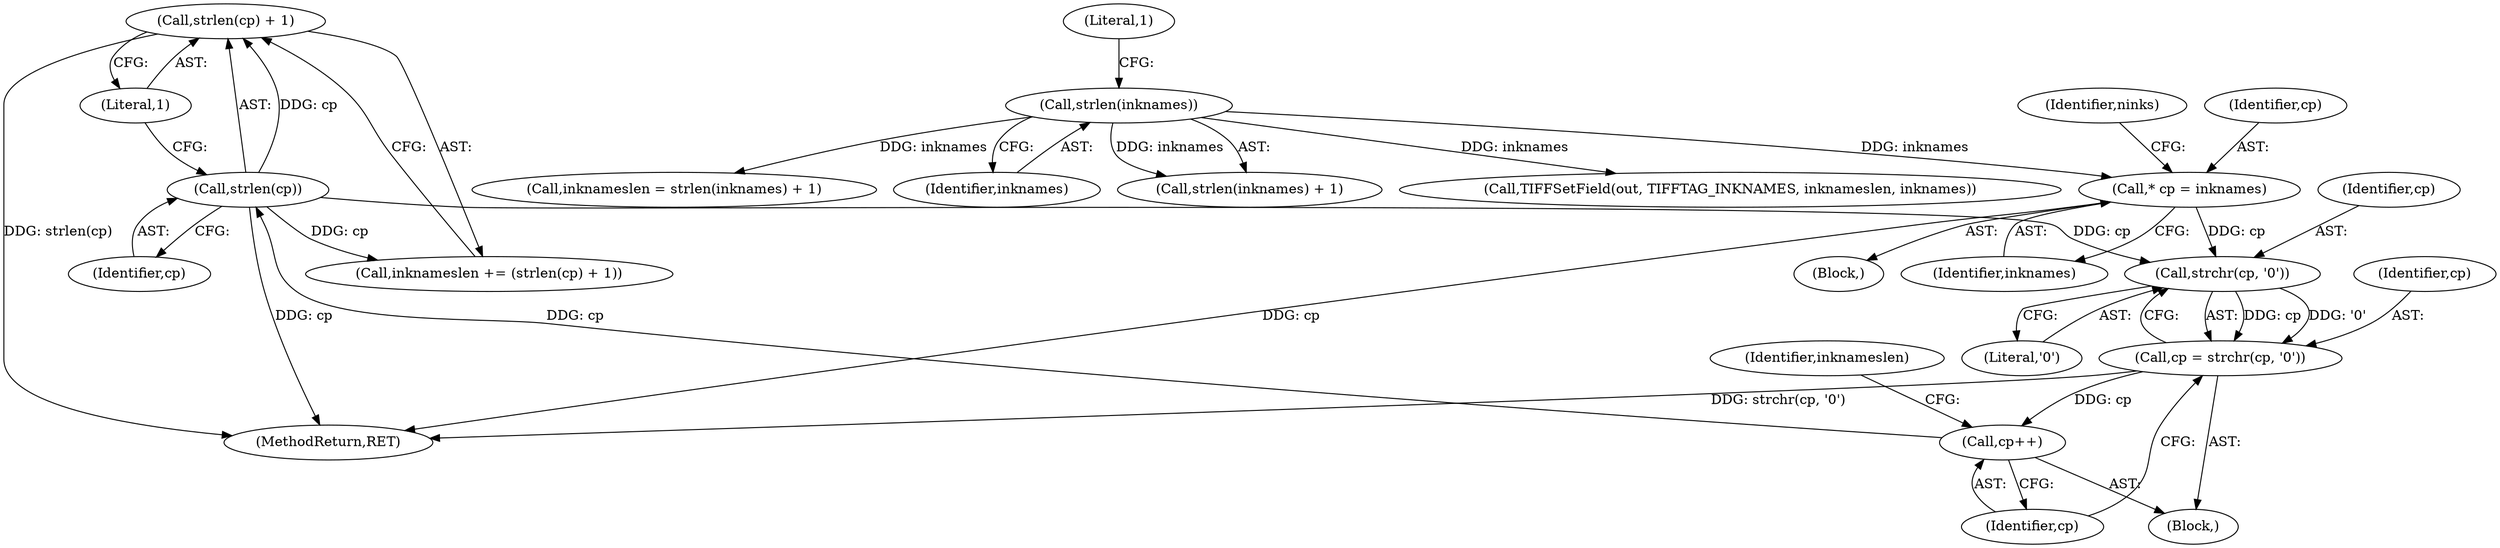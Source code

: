 digraph "0_libtiff_5c080298d59efa53264d7248bbe3a04660db6ef7_2@API" {
"1000643" [label="(Call,strlen(cp) + 1)"];
"1000644" [label="(Call,strlen(cp))"];
"1000639" [label="(Call,cp++)"];
"1000634" [label="(Call,cp = strchr(cp, '\0'))"];
"1000636" [label="(Call,strchr(cp, '\0'))"];
"1000626" [label="(Call,* cp = inknames)"];
"1000622" [label="(Call,strlen(inknames))"];
"1000617" [label="(Block,)"];
"1000645" [label="(Identifier,cp)"];
"1000642" [label="(Identifier,inknameslen)"];
"1000636" [label="(Call,strchr(cp, '\0'))"];
"1000638" [label="(Literal,'\0')"];
"1000649" [label="(Call,TIFFSetField(out, TIFFTAG_INKNAMES, inknameslen, inknames))"];
"1000637" [label="(Identifier,cp)"];
"1000641" [label="(Call,inknameslen += (strlen(cp) + 1))"];
"1000639" [label="(Call,cp++)"];
"1000628" [label="(Identifier,inknames)"];
"1000640" [label="(Identifier,cp)"];
"1000621" [label="(Call,strlen(inknames) + 1)"];
"1000619" [label="(Call,inknameslen = strlen(inknames) + 1)"];
"1000635" [label="(Identifier,cp)"];
"1000634" [label="(Call,cp = strchr(cp, '\0'))"];
"1000646" [label="(Literal,1)"];
"1000633" [label="(Block,)"];
"1000624" [label="(Literal,1)"];
"1000631" [label="(Identifier,ninks)"];
"1000643" [label="(Call,strlen(cp) + 1)"];
"1000622" [label="(Call,strlen(inknames))"];
"1000644" [label="(Call,strlen(cp))"];
"1000627" [label="(Identifier,cp)"];
"1000753" [label="(MethodReturn,RET)"];
"1000626" [label="(Call,* cp = inknames)"];
"1000623" [label="(Identifier,inknames)"];
"1000643" -> "1000641"  [label="AST: "];
"1000643" -> "1000646"  [label="CFG: "];
"1000644" -> "1000643"  [label="AST: "];
"1000646" -> "1000643"  [label="AST: "];
"1000641" -> "1000643"  [label="CFG: "];
"1000643" -> "1000753"  [label="DDG: strlen(cp)"];
"1000644" -> "1000643"  [label="DDG: cp"];
"1000644" -> "1000645"  [label="CFG: "];
"1000645" -> "1000644"  [label="AST: "];
"1000646" -> "1000644"  [label="CFG: "];
"1000644" -> "1000753"  [label="DDG: cp"];
"1000644" -> "1000636"  [label="DDG: cp"];
"1000644" -> "1000641"  [label="DDG: cp"];
"1000639" -> "1000644"  [label="DDG: cp"];
"1000639" -> "1000633"  [label="AST: "];
"1000639" -> "1000640"  [label="CFG: "];
"1000640" -> "1000639"  [label="AST: "];
"1000642" -> "1000639"  [label="CFG: "];
"1000634" -> "1000639"  [label="DDG: cp"];
"1000634" -> "1000633"  [label="AST: "];
"1000634" -> "1000636"  [label="CFG: "];
"1000635" -> "1000634"  [label="AST: "];
"1000636" -> "1000634"  [label="AST: "];
"1000640" -> "1000634"  [label="CFG: "];
"1000634" -> "1000753"  [label="DDG: strchr(cp, '\0')"];
"1000636" -> "1000634"  [label="DDG: cp"];
"1000636" -> "1000634"  [label="DDG: '\0'"];
"1000636" -> "1000638"  [label="CFG: "];
"1000637" -> "1000636"  [label="AST: "];
"1000638" -> "1000636"  [label="AST: "];
"1000626" -> "1000636"  [label="DDG: cp"];
"1000626" -> "1000617"  [label="AST: "];
"1000626" -> "1000628"  [label="CFG: "];
"1000627" -> "1000626"  [label="AST: "];
"1000628" -> "1000626"  [label="AST: "];
"1000631" -> "1000626"  [label="CFG: "];
"1000626" -> "1000753"  [label="DDG: cp"];
"1000622" -> "1000626"  [label="DDG: inknames"];
"1000622" -> "1000621"  [label="AST: "];
"1000622" -> "1000623"  [label="CFG: "];
"1000623" -> "1000622"  [label="AST: "];
"1000624" -> "1000622"  [label="CFG: "];
"1000622" -> "1000619"  [label="DDG: inknames"];
"1000622" -> "1000621"  [label="DDG: inknames"];
"1000622" -> "1000649"  [label="DDG: inknames"];
}
